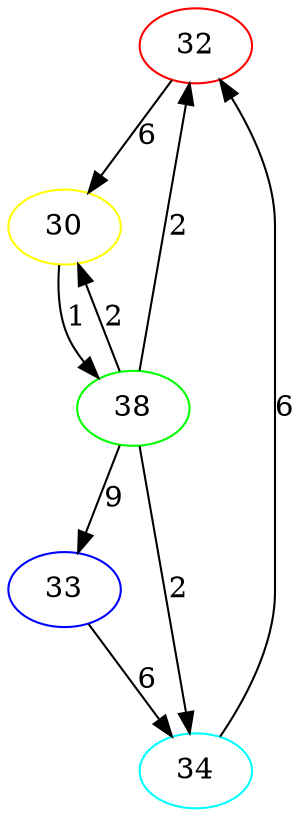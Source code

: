 strict digraph  {
0 [color=red, label=32];
1 [color=green, label=38];
2 [color=blue, label=33];
3 [color=yellow, label=30];
4 [color=cyan, label=34];
0 -> 3  [label=6];
1 -> 3  [label=2];
1 -> 0  [label=2];
1 -> 4  [label=2];
1 -> 2  [label=9];
2 -> 4  [label=6];
3 -> 1  [label=1];
4 -> 0  [label=6];
}
